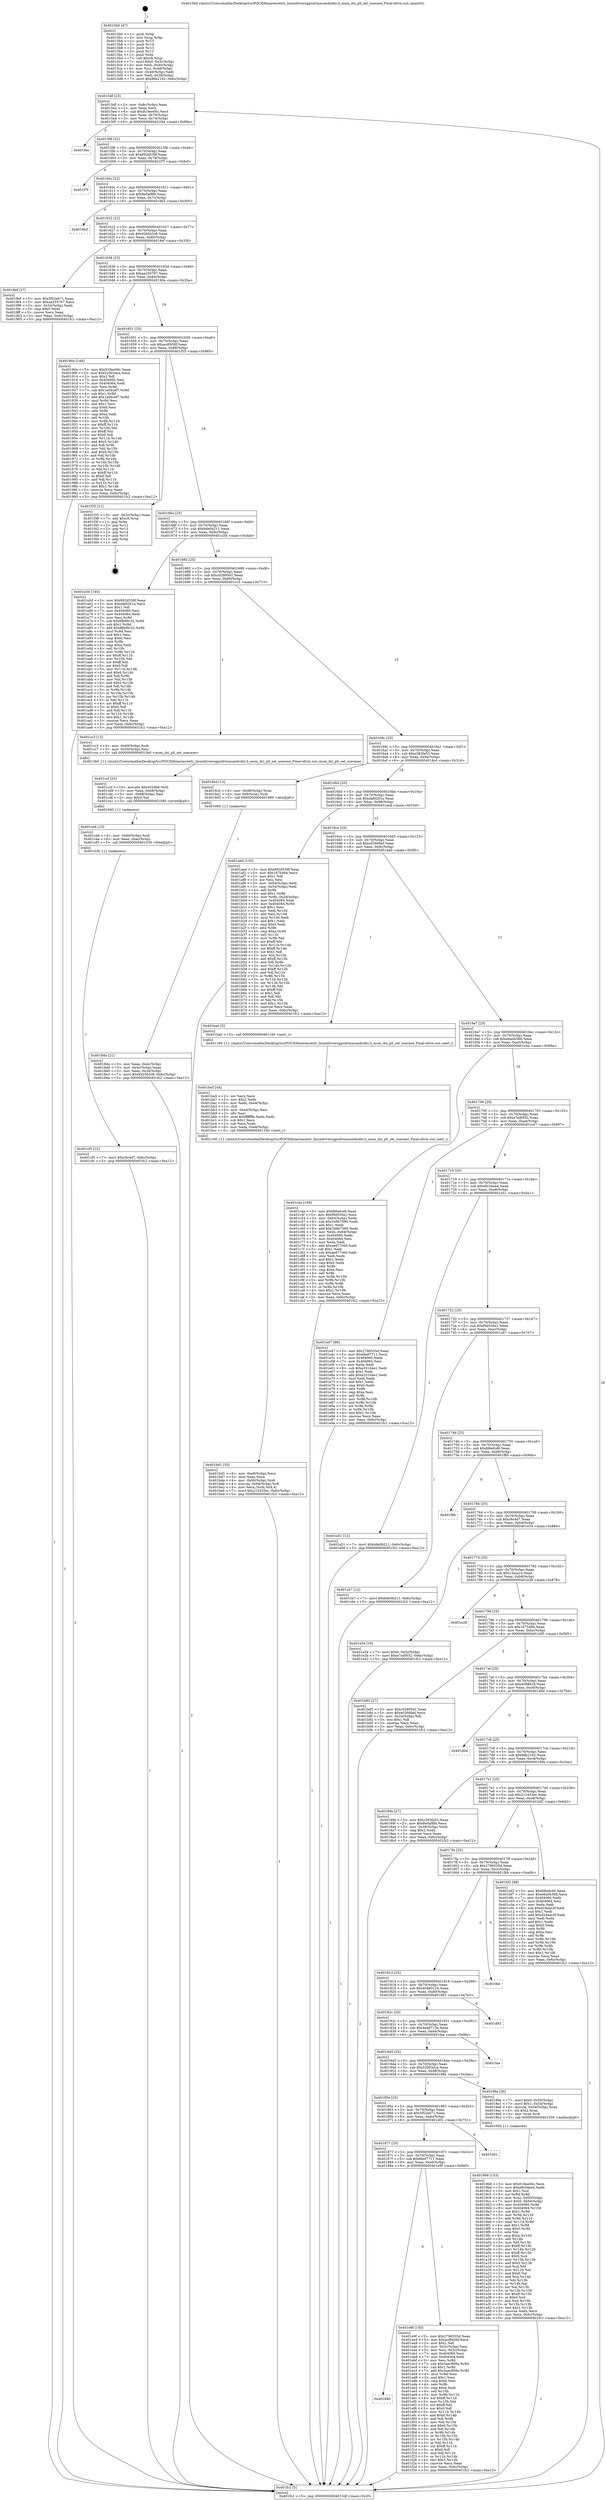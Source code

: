 digraph "0x4015b0" {
  label = "0x4015b0 (/mnt/c/Users/mathe/Desktop/tcc/POCII/binaries/extr_linuxdriversgpudrmmsmdsidsi.h_msm_dsi_pll_set_usecase_Final-ollvm.out::main(0))"
  labelloc = "t"
  node[shape=record]

  Entry [label="",width=0.3,height=0.3,shape=circle,fillcolor=black,style=filled]
  "0x4015df" [label="{
     0x4015df [23]\l
     | [instrs]\l
     &nbsp;&nbsp;0x4015df \<+3\>: mov -0x6c(%rbp),%eax\l
     &nbsp;&nbsp;0x4015e2 \<+2\>: mov %eax,%ecx\l
     &nbsp;&nbsp;0x4015e4 \<+6\>: sub $0x819ee06c,%ecx\l
     &nbsp;&nbsp;0x4015ea \<+3\>: mov %eax,-0x70(%rbp)\l
     &nbsp;&nbsp;0x4015ed \<+3\>: mov %ecx,-0x74(%rbp)\l
     &nbsp;&nbsp;0x4015f0 \<+6\>: je 0000000000401f4a \<main+0x99a\>\l
  }"]
  "0x401f4a" [label="{
     0x401f4a\l
  }", style=dashed]
  "0x4015f6" [label="{
     0x4015f6 [22]\l
     | [instrs]\l
     &nbsp;&nbsp;0x4015f6 \<+5\>: jmp 00000000004015fb \<main+0x4b\>\l
     &nbsp;&nbsp;0x4015fb \<+3\>: mov -0x70(%rbp),%eax\l
     &nbsp;&nbsp;0x4015fe \<+5\>: sub $0x892d539f,%eax\l
     &nbsp;&nbsp;0x401603 \<+3\>: mov %eax,-0x78(%rbp)\l
     &nbsp;&nbsp;0x401606 \<+6\>: je 0000000000401f7f \<main+0x9cf\>\l
  }"]
  Exit [label="",width=0.3,height=0.3,shape=circle,fillcolor=black,style=filled,peripheries=2]
  "0x401f7f" [label="{
     0x401f7f\l
  }", style=dashed]
  "0x40160c" [label="{
     0x40160c [22]\l
     | [instrs]\l
     &nbsp;&nbsp;0x40160c \<+5\>: jmp 0000000000401611 \<main+0x61\>\l
     &nbsp;&nbsp;0x401611 \<+3\>: mov -0x70(%rbp),%eax\l
     &nbsp;&nbsp;0x401614 \<+5\>: sub $0x8e0af8fe,%eax\l
     &nbsp;&nbsp;0x401619 \<+3\>: mov %eax,-0x7c(%rbp)\l
     &nbsp;&nbsp;0x40161c \<+6\>: je 00000000004018b5 \<main+0x305\>\l
  }"]
  "0x401890" [label="{
     0x401890\l
  }", style=dashed]
  "0x4018b5" [label="{
     0x4018b5\l
  }", style=dashed]
  "0x401622" [label="{
     0x401622 [22]\l
     | [instrs]\l
     &nbsp;&nbsp;0x401622 \<+5\>: jmp 0000000000401627 \<main+0x77\>\l
     &nbsp;&nbsp;0x401627 \<+3\>: mov -0x70(%rbp),%eax\l
     &nbsp;&nbsp;0x40162a \<+5\>: sub $0x92b5b3c8,%eax\l
     &nbsp;&nbsp;0x40162f \<+3\>: mov %eax,-0x80(%rbp)\l
     &nbsp;&nbsp;0x401632 \<+6\>: je 00000000004018ef \<main+0x33f\>\l
  }"]
  "0x401e9f" [label="{
     0x401e9f [150]\l
     | [instrs]\l
     &nbsp;&nbsp;0x401e9f \<+5\>: mov $0x2796535d,%eax\l
     &nbsp;&nbsp;0x401ea4 \<+5\>: mov $0xacdf456f,%ecx\l
     &nbsp;&nbsp;0x401ea9 \<+2\>: mov $0x1,%dl\l
     &nbsp;&nbsp;0x401eab \<+3\>: mov -0x3c(%rbp),%esi\l
     &nbsp;&nbsp;0x401eae \<+3\>: mov %esi,-0x2c(%rbp)\l
     &nbsp;&nbsp;0x401eb1 \<+7\>: mov 0x404060,%esi\l
     &nbsp;&nbsp;0x401eb8 \<+7\>: mov 0x404064,%edi\l
     &nbsp;&nbsp;0x401ebf \<+3\>: mov %esi,%r8d\l
     &nbsp;&nbsp;0x401ec2 \<+7\>: sub $0x5aac806e,%r8d\l
     &nbsp;&nbsp;0x401ec9 \<+4\>: sub $0x1,%r8d\l
     &nbsp;&nbsp;0x401ecd \<+7\>: add $0x5aac806e,%r8d\l
     &nbsp;&nbsp;0x401ed4 \<+4\>: imul %r8d,%esi\l
     &nbsp;&nbsp;0x401ed8 \<+3\>: and $0x1,%esi\l
     &nbsp;&nbsp;0x401edb \<+3\>: cmp $0x0,%esi\l
     &nbsp;&nbsp;0x401ede \<+4\>: sete %r9b\l
     &nbsp;&nbsp;0x401ee2 \<+3\>: cmp $0xa,%edi\l
     &nbsp;&nbsp;0x401ee5 \<+4\>: setl %r10b\l
     &nbsp;&nbsp;0x401ee9 \<+3\>: mov %r9b,%r11b\l
     &nbsp;&nbsp;0x401eec \<+4\>: xor $0xff,%r11b\l
     &nbsp;&nbsp;0x401ef0 \<+3\>: mov %r10b,%bl\l
     &nbsp;&nbsp;0x401ef3 \<+3\>: xor $0xff,%bl\l
     &nbsp;&nbsp;0x401ef6 \<+3\>: xor $0x0,%dl\l
     &nbsp;&nbsp;0x401ef9 \<+3\>: mov %r11b,%r14b\l
     &nbsp;&nbsp;0x401efc \<+4\>: and $0x0,%r14b\l
     &nbsp;&nbsp;0x401f00 \<+3\>: and %dl,%r9b\l
     &nbsp;&nbsp;0x401f03 \<+3\>: mov %bl,%r15b\l
     &nbsp;&nbsp;0x401f06 \<+4\>: and $0x0,%r15b\l
     &nbsp;&nbsp;0x401f0a \<+3\>: and %dl,%r10b\l
     &nbsp;&nbsp;0x401f0d \<+3\>: or %r9b,%r14b\l
     &nbsp;&nbsp;0x401f10 \<+3\>: or %r10b,%r15b\l
     &nbsp;&nbsp;0x401f13 \<+3\>: xor %r15b,%r14b\l
     &nbsp;&nbsp;0x401f16 \<+3\>: or %bl,%r11b\l
     &nbsp;&nbsp;0x401f19 \<+4\>: xor $0xff,%r11b\l
     &nbsp;&nbsp;0x401f1d \<+3\>: or $0x0,%dl\l
     &nbsp;&nbsp;0x401f20 \<+3\>: and %dl,%r11b\l
     &nbsp;&nbsp;0x401f23 \<+3\>: or %r11b,%r14b\l
     &nbsp;&nbsp;0x401f26 \<+4\>: test $0x1,%r14b\l
     &nbsp;&nbsp;0x401f2a \<+3\>: cmovne %ecx,%eax\l
     &nbsp;&nbsp;0x401f2d \<+3\>: mov %eax,-0x6c(%rbp)\l
     &nbsp;&nbsp;0x401f30 \<+5\>: jmp 0000000000401fc2 \<main+0xa12\>\l
  }"]
  "0x4018ef" [label="{
     0x4018ef [27]\l
     | [instrs]\l
     &nbsp;&nbsp;0x4018ef \<+5\>: mov $0x5f52eb71,%eax\l
     &nbsp;&nbsp;0x4018f4 \<+5\>: mov $0xaa255767,%ecx\l
     &nbsp;&nbsp;0x4018f9 \<+3\>: mov -0x34(%rbp),%edx\l
     &nbsp;&nbsp;0x4018fc \<+3\>: cmp $0x0,%edx\l
     &nbsp;&nbsp;0x4018ff \<+3\>: cmove %ecx,%eax\l
     &nbsp;&nbsp;0x401902 \<+3\>: mov %eax,-0x6c(%rbp)\l
     &nbsp;&nbsp;0x401905 \<+5\>: jmp 0000000000401fc2 \<main+0xa12\>\l
  }"]
  "0x401638" [label="{
     0x401638 [25]\l
     | [instrs]\l
     &nbsp;&nbsp;0x401638 \<+5\>: jmp 000000000040163d \<main+0x8d\>\l
     &nbsp;&nbsp;0x40163d \<+3\>: mov -0x70(%rbp),%eax\l
     &nbsp;&nbsp;0x401640 \<+5\>: sub $0xaa255767,%eax\l
     &nbsp;&nbsp;0x401645 \<+6\>: mov %eax,-0x84(%rbp)\l
     &nbsp;&nbsp;0x40164b \<+6\>: je 000000000040190a \<main+0x35a\>\l
  }"]
  "0x401877" [label="{
     0x401877 [25]\l
     | [instrs]\l
     &nbsp;&nbsp;0x401877 \<+5\>: jmp 000000000040187c \<main+0x2cc\>\l
     &nbsp;&nbsp;0x40187c \<+3\>: mov -0x70(%rbp),%eax\l
     &nbsp;&nbsp;0x40187f \<+5\>: sub $0x6bef7711,%eax\l
     &nbsp;&nbsp;0x401884 \<+6\>: mov %eax,-0xe0(%rbp)\l
     &nbsp;&nbsp;0x40188a \<+6\>: je 0000000000401e9f \<main+0x8ef\>\l
  }"]
  "0x40190a" [label="{
     0x40190a [144]\l
     | [instrs]\l
     &nbsp;&nbsp;0x40190a \<+5\>: mov $0x819ee06c,%eax\l
     &nbsp;&nbsp;0x40190f \<+5\>: mov $0x52003dca,%ecx\l
     &nbsp;&nbsp;0x401914 \<+2\>: mov $0x1,%dl\l
     &nbsp;&nbsp;0x401916 \<+7\>: mov 0x404060,%esi\l
     &nbsp;&nbsp;0x40191d \<+7\>: mov 0x404064,%edi\l
     &nbsp;&nbsp;0x401924 \<+3\>: mov %esi,%r8d\l
     &nbsp;&nbsp;0x401927 \<+7\>: sub $0x1a04cef7,%r8d\l
     &nbsp;&nbsp;0x40192e \<+4\>: sub $0x1,%r8d\l
     &nbsp;&nbsp;0x401932 \<+7\>: add $0x1a04cef7,%r8d\l
     &nbsp;&nbsp;0x401939 \<+4\>: imul %r8d,%esi\l
     &nbsp;&nbsp;0x40193d \<+3\>: and $0x1,%esi\l
     &nbsp;&nbsp;0x401940 \<+3\>: cmp $0x0,%esi\l
     &nbsp;&nbsp;0x401943 \<+4\>: sete %r9b\l
     &nbsp;&nbsp;0x401947 \<+3\>: cmp $0xa,%edi\l
     &nbsp;&nbsp;0x40194a \<+4\>: setl %r10b\l
     &nbsp;&nbsp;0x40194e \<+3\>: mov %r9b,%r11b\l
     &nbsp;&nbsp;0x401951 \<+4\>: xor $0xff,%r11b\l
     &nbsp;&nbsp;0x401955 \<+3\>: mov %r10b,%bl\l
     &nbsp;&nbsp;0x401958 \<+3\>: xor $0xff,%bl\l
     &nbsp;&nbsp;0x40195b \<+3\>: xor $0x0,%dl\l
     &nbsp;&nbsp;0x40195e \<+3\>: mov %r11b,%r14b\l
     &nbsp;&nbsp;0x401961 \<+4\>: and $0x0,%r14b\l
     &nbsp;&nbsp;0x401965 \<+3\>: and %dl,%r9b\l
     &nbsp;&nbsp;0x401968 \<+3\>: mov %bl,%r15b\l
     &nbsp;&nbsp;0x40196b \<+4\>: and $0x0,%r15b\l
     &nbsp;&nbsp;0x40196f \<+3\>: and %dl,%r10b\l
     &nbsp;&nbsp;0x401972 \<+3\>: or %r9b,%r14b\l
     &nbsp;&nbsp;0x401975 \<+3\>: or %r10b,%r15b\l
     &nbsp;&nbsp;0x401978 \<+3\>: xor %r15b,%r14b\l
     &nbsp;&nbsp;0x40197b \<+3\>: or %bl,%r11b\l
     &nbsp;&nbsp;0x40197e \<+4\>: xor $0xff,%r11b\l
     &nbsp;&nbsp;0x401982 \<+3\>: or $0x0,%dl\l
     &nbsp;&nbsp;0x401985 \<+3\>: and %dl,%r11b\l
     &nbsp;&nbsp;0x401988 \<+3\>: or %r11b,%r14b\l
     &nbsp;&nbsp;0x40198b \<+4\>: test $0x1,%r14b\l
     &nbsp;&nbsp;0x40198f \<+3\>: cmovne %ecx,%eax\l
     &nbsp;&nbsp;0x401992 \<+3\>: mov %eax,-0x6c(%rbp)\l
     &nbsp;&nbsp;0x401995 \<+5\>: jmp 0000000000401fc2 \<main+0xa12\>\l
  }"]
  "0x401651" [label="{
     0x401651 [25]\l
     | [instrs]\l
     &nbsp;&nbsp;0x401651 \<+5\>: jmp 0000000000401656 \<main+0xa6\>\l
     &nbsp;&nbsp;0x401656 \<+3\>: mov -0x70(%rbp),%eax\l
     &nbsp;&nbsp;0x401659 \<+5\>: sub $0xacdf456f,%eax\l
     &nbsp;&nbsp;0x40165e \<+6\>: mov %eax,-0x88(%rbp)\l
     &nbsp;&nbsp;0x401664 \<+6\>: je 0000000000401f35 \<main+0x985\>\l
  }"]
  "0x401d01" [label="{
     0x401d01\l
  }", style=dashed]
  "0x401f35" [label="{
     0x401f35 [21]\l
     | [instrs]\l
     &nbsp;&nbsp;0x401f35 \<+3\>: mov -0x2c(%rbp),%eax\l
     &nbsp;&nbsp;0x401f38 \<+7\>: add $0xc8,%rsp\l
     &nbsp;&nbsp;0x401f3f \<+1\>: pop %rbx\l
     &nbsp;&nbsp;0x401f40 \<+2\>: pop %r12\l
     &nbsp;&nbsp;0x401f42 \<+2\>: pop %r13\l
     &nbsp;&nbsp;0x401f44 \<+2\>: pop %r14\l
     &nbsp;&nbsp;0x401f46 \<+2\>: pop %r15\l
     &nbsp;&nbsp;0x401f48 \<+1\>: pop %rbp\l
     &nbsp;&nbsp;0x401f49 \<+1\>: ret\l
  }"]
  "0x40166a" [label="{
     0x40166a [25]\l
     | [instrs]\l
     &nbsp;&nbsp;0x40166a \<+5\>: jmp 000000000040166f \<main+0xbf\>\l
     &nbsp;&nbsp;0x40166f \<+3\>: mov -0x70(%rbp),%eax\l
     &nbsp;&nbsp;0x401672 \<+5\>: sub $0xbde0b211,%eax\l
     &nbsp;&nbsp;0x401677 \<+6\>: mov %eax,-0x8c(%rbp)\l
     &nbsp;&nbsp;0x40167d \<+6\>: je 0000000000401a5d \<main+0x4ad\>\l
  }"]
  "0x401cf5" [label="{
     0x401cf5 [12]\l
     | [instrs]\l
     &nbsp;&nbsp;0x401cf5 \<+7\>: movl $0xc6c4d7,-0x6c(%rbp)\l
     &nbsp;&nbsp;0x401cfc \<+5\>: jmp 0000000000401fc2 \<main+0xa12\>\l
  }"]
  "0x401a5d" [label="{
     0x401a5d [144]\l
     | [instrs]\l
     &nbsp;&nbsp;0x401a5d \<+5\>: mov $0x892d539f,%eax\l
     &nbsp;&nbsp;0x401a62 \<+5\>: mov $0xdafd261a,%ecx\l
     &nbsp;&nbsp;0x401a67 \<+2\>: mov $0x1,%dl\l
     &nbsp;&nbsp;0x401a69 \<+7\>: mov 0x404060,%esi\l
     &nbsp;&nbsp;0x401a70 \<+7\>: mov 0x404064,%edi\l
     &nbsp;&nbsp;0x401a77 \<+3\>: mov %esi,%r8d\l
     &nbsp;&nbsp;0x401a7a \<+7\>: sub $0x8fbd9c32,%r8d\l
     &nbsp;&nbsp;0x401a81 \<+4\>: sub $0x1,%r8d\l
     &nbsp;&nbsp;0x401a85 \<+7\>: add $0x8fbd9c32,%r8d\l
     &nbsp;&nbsp;0x401a8c \<+4\>: imul %r8d,%esi\l
     &nbsp;&nbsp;0x401a90 \<+3\>: and $0x1,%esi\l
     &nbsp;&nbsp;0x401a93 \<+3\>: cmp $0x0,%esi\l
     &nbsp;&nbsp;0x401a96 \<+4\>: sete %r9b\l
     &nbsp;&nbsp;0x401a9a \<+3\>: cmp $0xa,%edi\l
     &nbsp;&nbsp;0x401a9d \<+4\>: setl %r10b\l
     &nbsp;&nbsp;0x401aa1 \<+3\>: mov %r9b,%r11b\l
     &nbsp;&nbsp;0x401aa4 \<+4\>: xor $0xff,%r11b\l
     &nbsp;&nbsp;0x401aa8 \<+3\>: mov %r10b,%bl\l
     &nbsp;&nbsp;0x401aab \<+3\>: xor $0xff,%bl\l
     &nbsp;&nbsp;0x401aae \<+3\>: xor $0x0,%dl\l
     &nbsp;&nbsp;0x401ab1 \<+3\>: mov %r11b,%r14b\l
     &nbsp;&nbsp;0x401ab4 \<+4\>: and $0x0,%r14b\l
     &nbsp;&nbsp;0x401ab8 \<+3\>: and %dl,%r9b\l
     &nbsp;&nbsp;0x401abb \<+3\>: mov %bl,%r15b\l
     &nbsp;&nbsp;0x401abe \<+4\>: and $0x0,%r15b\l
     &nbsp;&nbsp;0x401ac2 \<+3\>: and %dl,%r10b\l
     &nbsp;&nbsp;0x401ac5 \<+3\>: or %r9b,%r14b\l
     &nbsp;&nbsp;0x401ac8 \<+3\>: or %r10b,%r15b\l
     &nbsp;&nbsp;0x401acb \<+3\>: xor %r15b,%r14b\l
     &nbsp;&nbsp;0x401ace \<+3\>: or %bl,%r11b\l
     &nbsp;&nbsp;0x401ad1 \<+4\>: xor $0xff,%r11b\l
     &nbsp;&nbsp;0x401ad5 \<+3\>: or $0x0,%dl\l
     &nbsp;&nbsp;0x401ad8 \<+3\>: and %dl,%r11b\l
     &nbsp;&nbsp;0x401adb \<+3\>: or %r11b,%r14b\l
     &nbsp;&nbsp;0x401ade \<+4\>: test $0x1,%r14b\l
     &nbsp;&nbsp;0x401ae2 \<+3\>: cmovne %ecx,%eax\l
     &nbsp;&nbsp;0x401ae5 \<+3\>: mov %eax,-0x6c(%rbp)\l
     &nbsp;&nbsp;0x401ae8 \<+5\>: jmp 0000000000401fc2 \<main+0xa12\>\l
  }"]
  "0x401683" [label="{
     0x401683 [25]\l
     | [instrs]\l
     &nbsp;&nbsp;0x401683 \<+5\>: jmp 0000000000401688 \<main+0xd8\>\l
     &nbsp;&nbsp;0x401688 \<+3\>: mov -0x70(%rbp),%eax\l
     &nbsp;&nbsp;0x40168b \<+5\>: sub $0xc02895d1,%eax\l
     &nbsp;&nbsp;0x401690 \<+6\>: mov %eax,-0x90(%rbp)\l
     &nbsp;&nbsp;0x401696 \<+6\>: je 0000000000401cc3 \<main+0x713\>\l
  }"]
  "0x401ce6" [label="{
     0x401ce6 [15]\l
     | [instrs]\l
     &nbsp;&nbsp;0x401ce6 \<+4\>: mov -0x60(%rbp),%rdi\l
     &nbsp;&nbsp;0x401cea \<+6\>: mov %eax,-0xec(%rbp)\l
     &nbsp;&nbsp;0x401cf0 \<+5\>: call 0000000000401030 \<free@plt\>\l
     | [calls]\l
     &nbsp;&nbsp;0x401030 \{1\} (unknown)\l
  }"]
  "0x401cc3" [label="{
     0x401cc3 [12]\l
     | [instrs]\l
     &nbsp;&nbsp;0x401cc3 \<+4\>: mov -0x60(%rbp),%rdi\l
     &nbsp;&nbsp;0x401cc7 \<+3\>: mov -0x50(%rbp),%esi\l
     &nbsp;&nbsp;0x401cca \<+5\>: call 00000000004013b0 \<msm_dsi_pll_set_usecase\>\l
     | [calls]\l
     &nbsp;&nbsp;0x4013b0 \{1\} (/mnt/c/Users/mathe/Desktop/tcc/POCII/binaries/extr_linuxdriversgpudrmmsmdsidsi.h_msm_dsi_pll_set_usecase_Final-ollvm.out::msm_dsi_pll_set_usecase)\l
  }"]
  "0x40169c" [label="{
     0x40169c [25]\l
     | [instrs]\l
     &nbsp;&nbsp;0x40169c \<+5\>: jmp 00000000004016a1 \<main+0xf1\>\l
     &nbsp;&nbsp;0x4016a1 \<+3\>: mov -0x70(%rbp),%eax\l
     &nbsp;&nbsp;0x4016a4 \<+5\>: sub $0xc383fa53,%eax\l
     &nbsp;&nbsp;0x4016a9 \<+6\>: mov %eax,-0x94(%rbp)\l
     &nbsp;&nbsp;0x4016af \<+6\>: je 00000000004018cd \<main+0x31d\>\l
  }"]
  "0x401ccf" [label="{
     0x401ccf [23]\l
     | [instrs]\l
     &nbsp;&nbsp;0x401ccf \<+10\>: movabs $0x4020b6,%rdi\l
     &nbsp;&nbsp;0x401cd9 \<+3\>: mov %eax,-0x68(%rbp)\l
     &nbsp;&nbsp;0x401cdc \<+3\>: mov -0x68(%rbp),%esi\l
     &nbsp;&nbsp;0x401cdf \<+2\>: mov $0x0,%al\l
     &nbsp;&nbsp;0x401ce1 \<+5\>: call 0000000000401040 \<printf@plt\>\l
     | [calls]\l
     &nbsp;&nbsp;0x401040 \{1\} (unknown)\l
  }"]
  "0x4018cd" [label="{
     0x4018cd [13]\l
     | [instrs]\l
     &nbsp;&nbsp;0x4018cd \<+4\>: mov -0x48(%rbp),%rax\l
     &nbsp;&nbsp;0x4018d1 \<+4\>: mov 0x8(%rax),%rdi\l
     &nbsp;&nbsp;0x4018d5 \<+5\>: call 0000000000401060 \<atoi@plt\>\l
     | [calls]\l
     &nbsp;&nbsp;0x401060 \{1\} (unknown)\l
  }"]
  "0x4016b5" [label="{
     0x4016b5 [25]\l
     | [instrs]\l
     &nbsp;&nbsp;0x4016b5 \<+5\>: jmp 00000000004016ba \<main+0x10a\>\l
     &nbsp;&nbsp;0x4016ba \<+3\>: mov -0x70(%rbp),%eax\l
     &nbsp;&nbsp;0x4016bd \<+5\>: sub $0xdafd261a,%eax\l
     &nbsp;&nbsp;0x4016c2 \<+6\>: mov %eax,-0x98(%rbp)\l
     &nbsp;&nbsp;0x4016c8 \<+6\>: je 0000000000401aed \<main+0x53d\>\l
  }"]
  "0x401bd1" [label="{
     0x401bd1 [33]\l
     | [instrs]\l
     &nbsp;&nbsp;0x401bd1 \<+6\>: mov -0xe8(%rbp),%ecx\l
     &nbsp;&nbsp;0x401bd7 \<+3\>: imul %eax,%ecx\l
     &nbsp;&nbsp;0x401bda \<+4\>: mov -0x60(%rbp),%rdi\l
     &nbsp;&nbsp;0x401bde \<+4\>: movslq -0x64(%rbp),%r8\l
     &nbsp;&nbsp;0x401be2 \<+4\>: mov %ecx,(%rdi,%r8,4)\l
     &nbsp;&nbsp;0x401be6 \<+7\>: movl $0x212433ec,-0x6c(%rbp)\l
     &nbsp;&nbsp;0x401bed \<+5\>: jmp 0000000000401fc2 \<main+0xa12\>\l
  }"]
  "0x401aed" [label="{
     0x401aed [152]\l
     | [instrs]\l
     &nbsp;&nbsp;0x401aed \<+5\>: mov $0x892d539f,%eax\l
     &nbsp;&nbsp;0x401af2 \<+5\>: mov $0x1675494,%ecx\l
     &nbsp;&nbsp;0x401af7 \<+2\>: mov $0x1,%dl\l
     &nbsp;&nbsp;0x401af9 \<+2\>: xor %esi,%esi\l
     &nbsp;&nbsp;0x401afb \<+3\>: mov -0x64(%rbp),%edi\l
     &nbsp;&nbsp;0x401afe \<+3\>: cmp -0x54(%rbp),%edi\l
     &nbsp;&nbsp;0x401b01 \<+4\>: setl %r8b\l
     &nbsp;&nbsp;0x401b05 \<+4\>: and $0x1,%r8b\l
     &nbsp;&nbsp;0x401b09 \<+4\>: mov %r8b,-0x2d(%rbp)\l
     &nbsp;&nbsp;0x401b0d \<+7\>: mov 0x404060,%edi\l
     &nbsp;&nbsp;0x401b14 \<+8\>: mov 0x404064,%r9d\l
     &nbsp;&nbsp;0x401b1c \<+3\>: sub $0x1,%esi\l
     &nbsp;&nbsp;0x401b1f \<+3\>: mov %edi,%r10d\l
     &nbsp;&nbsp;0x401b22 \<+3\>: add %esi,%r10d\l
     &nbsp;&nbsp;0x401b25 \<+4\>: imul %r10d,%edi\l
     &nbsp;&nbsp;0x401b29 \<+3\>: and $0x1,%edi\l
     &nbsp;&nbsp;0x401b2c \<+3\>: cmp $0x0,%edi\l
     &nbsp;&nbsp;0x401b2f \<+4\>: sete %r8b\l
     &nbsp;&nbsp;0x401b33 \<+4\>: cmp $0xa,%r9d\l
     &nbsp;&nbsp;0x401b37 \<+4\>: setl %r11b\l
     &nbsp;&nbsp;0x401b3b \<+3\>: mov %r8b,%bl\l
     &nbsp;&nbsp;0x401b3e \<+3\>: xor $0xff,%bl\l
     &nbsp;&nbsp;0x401b41 \<+3\>: mov %r11b,%r14b\l
     &nbsp;&nbsp;0x401b44 \<+4\>: xor $0xff,%r14b\l
     &nbsp;&nbsp;0x401b48 \<+3\>: xor $0x1,%dl\l
     &nbsp;&nbsp;0x401b4b \<+3\>: mov %bl,%r15b\l
     &nbsp;&nbsp;0x401b4e \<+4\>: and $0xff,%r15b\l
     &nbsp;&nbsp;0x401b52 \<+3\>: and %dl,%r8b\l
     &nbsp;&nbsp;0x401b55 \<+3\>: mov %r14b,%r12b\l
     &nbsp;&nbsp;0x401b58 \<+4\>: and $0xff,%r12b\l
     &nbsp;&nbsp;0x401b5c \<+3\>: and %dl,%r11b\l
     &nbsp;&nbsp;0x401b5f \<+3\>: or %r8b,%r15b\l
     &nbsp;&nbsp;0x401b62 \<+3\>: or %r11b,%r12b\l
     &nbsp;&nbsp;0x401b65 \<+3\>: xor %r12b,%r15b\l
     &nbsp;&nbsp;0x401b68 \<+3\>: or %r14b,%bl\l
     &nbsp;&nbsp;0x401b6b \<+3\>: xor $0xff,%bl\l
     &nbsp;&nbsp;0x401b6e \<+3\>: or $0x1,%dl\l
     &nbsp;&nbsp;0x401b71 \<+2\>: and %dl,%bl\l
     &nbsp;&nbsp;0x401b73 \<+3\>: or %bl,%r15b\l
     &nbsp;&nbsp;0x401b76 \<+4\>: test $0x1,%r15b\l
     &nbsp;&nbsp;0x401b7a \<+3\>: cmovne %ecx,%eax\l
     &nbsp;&nbsp;0x401b7d \<+3\>: mov %eax,-0x6c(%rbp)\l
     &nbsp;&nbsp;0x401b80 \<+5\>: jmp 0000000000401fc2 \<main+0xa12\>\l
  }"]
  "0x4016ce" [label="{
     0x4016ce [25]\l
     | [instrs]\l
     &nbsp;&nbsp;0x4016ce \<+5\>: jmp 00000000004016d3 \<main+0x123\>\l
     &nbsp;&nbsp;0x4016d3 \<+3\>: mov -0x70(%rbp),%eax\l
     &nbsp;&nbsp;0x4016d6 \<+5\>: sub $0xe0266fad,%eax\l
     &nbsp;&nbsp;0x4016db \<+6\>: mov %eax,-0x9c(%rbp)\l
     &nbsp;&nbsp;0x4016e1 \<+6\>: je 0000000000401ba0 \<main+0x5f0\>\l
  }"]
  "0x401ba5" [label="{
     0x401ba5 [44]\l
     | [instrs]\l
     &nbsp;&nbsp;0x401ba5 \<+2\>: xor %ecx,%ecx\l
     &nbsp;&nbsp;0x401ba7 \<+5\>: mov $0x2,%edx\l
     &nbsp;&nbsp;0x401bac \<+6\>: mov %edx,-0xe4(%rbp)\l
     &nbsp;&nbsp;0x401bb2 \<+1\>: cltd\l
     &nbsp;&nbsp;0x401bb3 \<+6\>: mov -0xe4(%rbp),%esi\l
     &nbsp;&nbsp;0x401bb9 \<+2\>: idiv %esi\l
     &nbsp;&nbsp;0x401bbb \<+6\>: imul $0xfffffffe,%edx,%edx\l
     &nbsp;&nbsp;0x401bc1 \<+3\>: sub $0x1,%ecx\l
     &nbsp;&nbsp;0x401bc4 \<+2\>: sub %ecx,%edx\l
     &nbsp;&nbsp;0x401bc6 \<+6\>: mov %edx,-0xe8(%rbp)\l
     &nbsp;&nbsp;0x401bcc \<+5\>: call 0000000000401160 \<next_i\>\l
     | [calls]\l
     &nbsp;&nbsp;0x401160 \{1\} (/mnt/c/Users/mathe/Desktop/tcc/POCII/binaries/extr_linuxdriversgpudrmmsmdsidsi.h_msm_dsi_pll_set_usecase_Final-ollvm.out::next_i)\l
  }"]
  "0x401ba0" [label="{
     0x401ba0 [5]\l
     | [instrs]\l
     &nbsp;&nbsp;0x401ba0 \<+5\>: call 0000000000401160 \<next_i\>\l
     | [calls]\l
     &nbsp;&nbsp;0x401160 \{1\} (/mnt/c/Users/mathe/Desktop/tcc/POCII/binaries/extr_linuxdriversgpudrmmsmdsidsi.h_msm_dsi_pll_set_usecase_Final-ollvm.out::next_i)\l
  }"]
  "0x4016e7" [label="{
     0x4016e7 [25]\l
     | [instrs]\l
     &nbsp;&nbsp;0x4016e7 \<+5\>: jmp 00000000004016ec \<main+0x13c\>\l
     &nbsp;&nbsp;0x4016ec \<+3\>: mov -0x70(%rbp),%eax\l
     &nbsp;&nbsp;0x4016ef \<+5\>: sub $0xe6a0b368,%eax\l
     &nbsp;&nbsp;0x4016f4 \<+6\>: mov %eax,-0xa0(%rbp)\l
     &nbsp;&nbsp;0x4016fa \<+6\>: je 0000000000401c4a \<main+0x69a\>\l
  }"]
  "0x4019b8" [label="{
     0x4019b8 [153]\l
     | [instrs]\l
     &nbsp;&nbsp;0x4019b8 \<+5\>: mov $0x819ee06c,%ecx\l
     &nbsp;&nbsp;0x4019bd \<+5\>: mov $0xe9c54ee4,%edx\l
     &nbsp;&nbsp;0x4019c2 \<+3\>: mov $0x1,%sil\l
     &nbsp;&nbsp;0x4019c5 \<+3\>: xor %r8d,%r8d\l
     &nbsp;&nbsp;0x4019c8 \<+4\>: mov %rax,-0x60(%rbp)\l
     &nbsp;&nbsp;0x4019cc \<+7\>: movl $0x0,-0x64(%rbp)\l
     &nbsp;&nbsp;0x4019d3 \<+8\>: mov 0x404060,%r9d\l
     &nbsp;&nbsp;0x4019db \<+8\>: mov 0x404064,%r10d\l
     &nbsp;&nbsp;0x4019e3 \<+4\>: sub $0x1,%r8d\l
     &nbsp;&nbsp;0x4019e7 \<+3\>: mov %r9d,%r11d\l
     &nbsp;&nbsp;0x4019ea \<+3\>: add %r8d,%r11d\l
     &nbsp;&nbsp;0x4019ed \<+4\>: imul %r11d,%r9d\l
     &nbsp;&nbsp;0x4019f1 \<+4\>: and $0x1,%r9d\l
     &nbsp;&nbsp;0x4019f5 \<+4\>: cmp $0x0,%r9d\l
     &nbsp;&nbsp;0x4019f9 \<+3\>: sete %bl\l
     &nbsp;&nbsp;0x4019fc \<+4\>: cmp $0xa,%r10d\l
     &nbsp;&nbsp;0x401a00 \<+4\>: setl %r14b\l
     &nbsp;&nbsp;0x401a04 \<+3\>: mov %bl,%r15b\l
     &nbsp;&nbsp;0x401a07 \<+4\>: xor $0xff,%r15b\l
     &nbsp;&nbsp;0x401a0b \<+3\>: mov %r14b,%r12b\l
     &nbsp;&nbsp;0x401a0e \<+4\>: xor $0xff,%r12b\l
     &nbsp;&nbsp;0x401a12 \<+4\>: xor $0x0,%sil\l
     &nbsp;&nbsp;0x401a16 \<+3\>: mov %r15b,%r13b\l
     &nbsp;&nbsp;0x401a19 \<+4\>: and $0x0,%r13b\l
     &nbsp;&nbsp;0x401a1d \<+3\>: and %sil,%bl\l
     &nbsp;&nbsp;0x401a20 \<+3\>: mov %r12b,%al\l
     &nbsp;&nbsp;0x401a23 \<+2\>: and $0x0,%al\l
     &nbsp;&nbsp;0x401a25 \<+3\>: and %sil,%r14b\l
     &nbsp;&nbsp;0x401a28 \<+3\>: or %bl,%r13b\l
     &nbsp;&nbsp;0x401a2b \<+3\>: or %r14b,%al\l
     &nbsp;&nbsp;0x401a2e \<+3\>: xor %al,%r13b\l
     &nbsp;&nbsp;0x401a31 \<+3\>: or %r12b,%r15b\l
     &nbsp;&nbsp;0x401a34 \<+4\>: xor $0xff,%r15b\l
     &nbsp;&nbsp;0x401a38 \<+4\>: or $0x0,%sil\l
     &nbsp;&nbsp;0x401a3c \<+3\>: and %sil,%r15b\l
     &nbsp;&nbsp;0x401a3f \<+3\>: or %r15b,%r13b\l
     &nbsp;&nbsp;0x401a42 \<+4\>: test $0x1,%r13b\l
     &nbsp;&nbsp;0x401a46 \<+3\>: cmovne %edx,%ecx\l
     &nbsp;&nbsp;0x401a49 \<+3\>: mov %ecx,-0x6c(%rbp)\l
     &nbsp;&nbsp;0x401a4c \<+5\>: jmp 0000000000401fc2 \<main+0xa12\>\l
  }"]
  "0x401c4a" [label="{
     0x401c4a [109]\l
     | [instrs]\l
     &nbsp;&nbsp;0x401c4a \<+5\>: mov $0xfd6efcd6,%eax\l
     &nbsp;&nbsp;0x401c4f \<+5\>: mov $0xf9d550a1,%ecx\l
     &nbsp;&nbsp;0x401c54 \<+3\>: mov -0x64(%rbp),%edx\l
     &nbsp;&nbsp;0x401c57 \<+6\>: sub $0x346b7090,%edx\l
     &nbsp;&nbsp;0x401c5d \<+3\>: add $0x1,%edx\l
     &nbsp;&nbsp;0x401c60 \<+6\>: add $0x346b7090,%edx\l
     &nbsp;&nbsp;0x401c66 \<+3\>: mov %edx,-0x64(%rbp)\l
     &nbsp;&nbsp;0x401c69 \<+7\>: mov 0x404060,%edx\l
     &nbsp;&nbsp;0x401c70 \<+7\>: mov 0x404064,%esi\l
     &nbsp;&nbsp;0x401c77 \<+2\>: mov %edx,%edi\l
     &nbsp;&nbsp;0x401c79 \<+6\>: add $0xae977c60,%edi\l
     &nbsp;&nbsp;0x401c7f \<+3\>: sub $0x1,%edi\l
     &nbsp;&nbsp;0x401c82 \<+6\>: sub $0xae977c60,%edi\l
     &nbsp;&nbsp;0x401c88 \<+3\>: imul %edi,%edx\l
     &nbsp;&nbsp;0x401c8b \<+3\>: and $0x1,%edx\l
     &nbsp;&nbsp;0x401c8e \<+3\>: cmp $0x0,%edx\l
     &nbsp;&nbsp;0x401c91 \<+4\>: sete %r8b\l
     &nbsp;&nbsp;0x401c95 \<+3\>: cmp $0xa,%esi\l
     &nbsp;&nbsp;0x401c98 \<+4\>: setl %r9b\l
     &nbsp;&nbsp;0x401c9c \<+3\>: mov %r8b,%r10b\l
     &nbsp;&nbsp;0x401c9f \<+3\>: and %r9b,%r10b\l
     &nbsp;&nbsp;0x401ca2 \<+3\>: xor %r9b,%r8b\l
     &nbsp;&nbsp;0x401ca5 \<+3\>: or %r8b,%r10b\l
     &nbsp;&nbsp;0x401ca8 \<+4\>: test $0x1,%r10b\l
     &nbsp;&nbsp;0x401cac \<+3\>: cmovne %ecx,%eax\l
     &nbsp;&nbsp;0x401caf \<+3\>: mov %eax,-0x6c(%rbp)\l
     &nbsp;&nbsp;0x401cb2 \<+5\>: jmp 0000000000401fc2 \<main+0xa12\>\l
  }"]
  "0x401700" [label="{
     0x401700 [25]\l
     | [instrs]\l
     &nbsp;&nbsp;0x401700 \<+5\>: jmp 0000000000401705 \<main+0x155\>\l
     &nbsp;&nbsp;0x401705 \<+3\>: mov -0x70(%rbp),%eax\l
     &nbsp;&nbsp;0x401708 \<+5\>: sub $0xe7ad0f32,%eax\l
     &nbsp;&nbsp;0x40170d \<+6\>: mov %eax,-0xa4(%rbp)\l
     &nbsp;&nbsp;0x401713 \<+6\>: je 0000000000401e47 \<main+0x897\>\l
  }"]
  "0x40185e" [label="{
     0x40185e [25]\l
     | [instrs]\l
     &nbsp;&nbsp;0x40185e \<+5\>: jmp 0000000000401863 \<main+0x2b3\>\l
     &nbsp;&nbsp;0x401863 \<+3\>: mov -0x70(%rbp),%eax\l
     &nbsp;&nbsp;0x401866 \<+5\>: sub $0x5f52eb71,%eax\l
     &nbsp;&nbsp;0x40186b \<+6\>: mov %eax,-0xdc(%rbp)\l
     &nbsp;&nbsp;0x401871 \<+6\>: je 0000000000401d01 \<main+0x751\>\l
  }"]
  "0x401e47" [label="{
     0x401e47 [88]\l
     | [instrs]\l
     &nbsp;&nbsp;0x401e47 \<+5\>: mov $0x2796535d,%eax\l
     &nbsp;&nbsp;0x401e4c \<+5\>: mov $0x6bef7711,%ecx\l
     &nbsp;&nbsp;0x401e51 \<+7\>: mov 0x404060,%edx\l
     &nbsp;&nbsp;0x401e58 \<+7\>: mov 0x404064,%esi\l
     &nbsp;&nbsp;0x401e5f \<+2\>: mov %edx,%edi\l
     &nbsp;&nbsp;0x401e61 \<+6\>: sub $0xe331b4e1,%edi\l
     &nbsp;&nbsp;0x401e67 \<+3\>: sub $0x1,%edi\l
     &nbsp;&nbsp;0x401e6a \<+6\>: add $0xe331b4e1,%edi\l
     &nbsp;&nbsp;0x401e70 \<+3\>: imul %edi,%edx\l
     &nbsp;&nbsp;0x401e73 \<+3\>: and $0x1,%edx\l
     &nbsp;&nbsp;0x401e76 \<+3\>: cmp $0x0,%edx\l
     &nbsp;&nbsp;0x401e79 \<+4\>: sete %r8b\l
     &nbsp;&nbsp;0x401e7d \<+3\>: cmp $0xa,%esi\l
     &nbsp;&nbsp;0x401e80 \<+4\>: setl %r9b\l
     &nbsp;&nbsp;0x401e84 \<+3\>: mov %r8b,%r10b\l
     &nbsp;&nbsp;0x401e87 \<+3\>: and %r9b,%r10b\l
     &nbsp;&nbsp;0x401e8a \<+3\>: xor %r9b,%r8b\l
     &nbsp;&nbsp;0x401e8d \<+3\>: or %r8b,%r10b\l
     &nbsp;&nbsp;0x401e90 \<+4\>: test $0x1,%r10b\l
     &nbsp;&nbsp;0x401e94 \<+3\>: cmovne %ecx,%eax\l
     &nbsp;&nbsp;0x401e97 \<+3\>: mov %eax,-0x6c(%rbp)\l
     &nbsp;&nbsp;0x401e9a \<+5\>: jmp 0000000000401fc2 \<main+0xa12\>\l
  }"]
  "0x401719" [label="{
     0x401719 [25]\l
     | [instrs]\l
     &nbsp;&nbsp;0x401719 \<+5\>: jmp 000000000040171e \<main+0x16e\>\l
     &nbsp;&nbsp;0x40171e \<+3\>: mov -0x70(%rbp),%eax\l
     &nbsp;&nbsp;0x401721 \<+5\>: sub $0xe9c54ee4,%eax\l
     &nbsp;&nbsp;0x401726 \<+6\>: mov %eax,-0xa8(%rbp)\l
     &nbsp;&nbsp;0x40172c \<+6\>: je 0000000000401a51 \<main+0x4a1\>\l
  }"]
  "0x40199a" [label="{
     0x40199a [30]\l
     | [instrs]\l
     &nbsp;&nbsp;0x40199a \<+7\>: movl $0x0,-0x50(%rbp)\l
     &nbsp;&nbsp;0x4019a1 \<+7\>: movl $0x1,-0x54(%rbp)\l
     &nbsp;&nbsp;0x4019a8 \<+4\>: movslq -0x54(%rbp),%rax\l
     &nbsp;&nbsp;0x4019ac \<+4\>: shl $0x2,%rax\l
     &nbsp;&nbsp;0x4019b0 \<+3\>: mov %rax,%rdi\l
     &nbsp;&nbsp;0x4019b3 \<+5\>: call 0000000000401050 \<malloc@plt\>\l
     | [calls]\l
     &nbsp;&nbsp;0x401050 \{1\} (unknown)\l
  }"]
  "0x401a51" [label="{
     0x401a51 [12]\l
     | [instrs]\l
     &nbsp;&nbsp;0x401a51 \<+7\>: movl $0xbde0b211,-0x6c(%rbp)\l
     &nbsp;&nbsp;0x401a58 \<+5\>: jmp 0000000000401fc2 \<main+0xa12\>\l
  }"]
  "0x401732" [label="{
     0x401732 [25]\l
     | [instrs]\l
     &nbsp;&nbsp;0x401732 \<+5\>: jmp 0000000000401737 \<main+0x187\>\l
     &nbsp;&nbsp;0x401737 \<+3\>: mov -0x70(%rbp),%eax\l
     &nbsp;&nbsp;0x40173a \<+5\>: sub $0xf9d550a1,%eax\l
     &nbsp;&nbsp;0x40173f \<+6\>: mov %eax,-0xac(%rbp)\l
     &nbsp;&nbsp;0x401745 \<+6\>: je 0000000000401cb7 \<main+0x707\>\l
  }"]
  "0x401845" [label="{
     0x401845 [25]\l
     | [instrs]\l
     &nbsp;&nbsp;0x401845 \<+5\>: jmp 000000000040184a \<main+0x29a\>\l
     &nbsp;&nbsp;0x40184a \<+3\>: mov -0x70(%rbp),%eax\l
     &nbsp;&nbsp;0x40184d \<+5\>: sub $0x52003dca,%eax\l
     &nbsp;&nbsp;0x401852 \<+6\>: mov %eax,-0xd8(%rbp)\l
     &nbsp;&nbsp;0x401858 \<+6\>: je 000000000040199a \<main+0x3ea\>\l
  }"]
  "0x401cb7" [label="{
     0x401cb7 [12]\l
     | [instrs]\l
     &nbsp;&nbsp;0x401cb7 \<+7\>: movl $0xbde0b211,-0x6c(%rbp)\l
     &nbsp;&nbsp;0x401cbe \<+5\>: jmp 0000000000401fc2 \<main+0xa12\>\l
  }"]
  "0x40174b" [label="{
     0x40174b [25]\l
     | [instrs]\l
     &nbsp;&nbsp;0x40174b \<+5\>: jmp 0000000000401750 \<main+0x1a0\>\l
     &nbsp;&nbsp;0x401750 \<+3\>: mov -0x70(%rbp),%eax\l
     &nbsp;&nbsp;0x401753 \<+5\>: sub $0xfd6efcd6,%eax\l
     &nbsp;&nbsp;0x401758 \<+6\>: mov %eax,-0xb0(%rbp)\l
     &nbsp;&nbsp;0x40175e \<+6\>: je 0000000000401f8b \<main+0x9db\>\l
  }"]
  "0x401faa" [label="{
     0x401faa\l
  }", style=dashed]
  "0x401f8b" [label="{
     0x401f8b\l
  }", style=dashed]
  "0x401764" [label="{
     0x401764 [25]\l
     | [instrs]\l
     &nbsp;&nbsp;0x401764 \<+5\>: jmp 0000000000401769 \<main+0x1b9\>\l
     &nbsp;&nbsp;0x401769 \<+3\>: mov -0x70(%rbp),%eax\l
     &nbsp;&nbsp;0x40176c \<+5\>: sub $0xc6c4d7,%eax\l
     &nbsp;&nbsp;0x401771 \<+6\>: mov %eax,-0xb4(%rbp)\l
     &nbsp;&nbsp;0x401777 \<+6\>: je 0000000000401e34 \<main+0x884\>\l
  }"]
  "0x40182c" [label="{
     0x40182c [25]\l
     | [instrs]\l
     &nbsp;&nbsp;0x40182c \<+5\>: jmp 0000000000401831 \<main+0x281\>\l
     &nbsp;&nbsp;0x401831 \<+3\>: mov -0x70(%rbp),%eax\l
     &nbsp;&nbsp;0x401834 \<+5\>: sub $0x4e46713e,%eax\l
     &nbsp;&nbsp;0x401839 \<+6\>: mov %eax,-0xd4(%rbp)\l
     &nbsp;&nbsp;0x40183f \<+6\>: je 0000000000401faa \<main+0x9fa\>\l
  }"]
  "0x401e34" [label="{
     0x401e34 [19]\l
     | [instrs]\l
     &nbsp;&nbsp;0x401e34 \<+7\>: movl $0x0,-0x3c(%rbp)\l
     &nbsp;&nbsp;0x401e3b \<+7\>: movl $0xe7ad0f32,-0x6c(%rbp)\l
     &nbsp;&nbsp;0x401e42 \<+5\>: jmp 0000000000401fc2 \<main+0xa12\>\l
  }"]
  "0x40177d" [label="{
     0x40177d [25]\l
     | [instrs]\l
     &nbsp;&nbsp;0x40177d \<+5\>: jmp 0000000000401782 \<main+0x1d2\>\l
     &nbsp;&nbsp;0x401782 \<+3\>: mov -0x70(%rbp),%eax\l
     &nbsp;&nbsp;0x401785 \<+5\>: sub $0x13aca1e,%eax\l
     &nbsp;&nbsp;0x40178a \<+6\>: mov %eax,-0xb8(%rbp)\l
     &nbsp;&nbsp;0x401790 \<+6\>: je 0000000000401e28 \<main+0x878\>\l
  }"]
  "0x401d93" [label="{
     0x401d93\l
  }", style=dashed]
  "0x401e28" [label="{
     0x401e28\l
  }", style=dashed]
  "0x401796" [label="{
     0x401796 [25]\l
     | [instrs]\l
     &nbsp;&nbsp;0x401796 \<+5\>: jmp 000000000040179b \<main+0x1eb\>\l
     &nbsp;&nbsp;0x40179b \<+3\>: mov -0x70(%rbp),%eax\l
     &nbsp;&nbsp;0x40179e \<+5\>: sub $0x1675494,%eax\l
     &nbsp;&nbsp;0x4017a3 \<+6\>: mov %eax,-0xbc(%rbp)\l
     &nbsp;&nbsp;0x4017a9 \<+6\>: je 0000000000401b85 \<main+0x5d5\>\l
  }"]
  "0x401813" [label="{
     0x401813 [25]\l
     | [instrs]\l
     &nbsp;&nbsp;0x401813 \<+5\>: jmp 0000000000401818 \<main+0x268\>\l
     &nbsp;&nbsp;0x401818 \<+3\>: mov -0x70(%rbp),%eax\l
     &nbsp;&nbsp;0x40181b \<+5\>: sub $0x40483124,%eax\l
     &nbsp;&nbsp;0x401820 \<+6\>: mov %eax,-0xd0(%rbp)\l
     &nbsp;&nbsp;0x401826 \<+6\>: je 0000000000401d93 \<main+0x7e3\>\l
  }"]
  "0x401b85" [label="{
     0x401b85 [27]\l
     | [instrs]\l
     &nbsp;&nbsp;0x401b85 \<+5\>: mov $0xc02895d1,%eax\l
     &nbsp;&nbsp;0x401b8a \<+5\>: mov $0xe0266fad,%ecx\l
     &nbsp;&nbsp;0x401b8f \<+3\>: mov -0x2d(%rbp),%dl\l
     &nbsp;&nbsp;0x401b92 \<+3\>: test $0x1,%dl\l
     &nbsp;&nbsp;0x401b95 \<+3\>: cmovne %ecx,%eax\l
     &nbsp;&nbsp;0x401b98 \<+3\>: mov %eax,-0x6c(%rbp)\l
     &nbsp;&nbsp;0x401b9b \<+5\>: jmp 0000000000401fc2 \<main+0xa12\>\l
  }"]
  "0x4017af" [label="{
     0x4017af [25]\l
     | [instrs]\l
     &nbsp;&nbsp;0x4017af \<+5\>: jmp 00000000004017b4 \<main+0x204\>\l
     &nbsp;&nbsp;0x4017b4 \<+3\>: mov -0x70(%rbp),%eax\l
     &nbsp;&nbsp;0x4017b7 \<+5\>: sub $0x4088818,%eax\l
     &nbsp;&nbsp;0x4017bc \<+6\>: mov %eax,-0xc0(%rbp)\l
     &nbsp;&nbsp;0x4017c2 \<+6\>: je 0000000000401d0d \<main+0x75d\>\l
  }"]
  "0x401fbb" [label="{
     0x401fbb\l
  }", style=dashed]
  "0x401d0d" [label="{
     0x401d0d\l
  }", style=dashed]
  "0x4017c8" [label="{
     0x4017c8 [25]\l
     | [instrs]\l
     &nbsp;&nbsp;0x4017c8 \<+5\>: jmp 00000000004017cd \<main+0x21d\>\l
     &nbsp;&nbsp;0x4017cd \<+3\>: mov -0x70(%rbp),%eax\l
     &nbsp;&nbsp;0x4017d0 \<+5\>: sub $0x96b2162,%eax\l
     &nbsp;&nbsp;0x4017d5 \<+6\>: mov %eax,-0xc4(%rbp)\l
     &nbsp;&nbsp;0x4017db \<+6\>: je 000000000040189a \<main+0x2ea\>\l
  }"]
  "0x4017fa" [label="{
     0x4017fa [25]\l
     | [instrs]\l
     &nbsp;&nbsp;0x4017fa \<+5\>: jmp 00000000004017ff \<main+0x24f\>\l
     &nbsp;&nbsp;0x4017ff \<+3\>: mov -0x70(%rbp),%eax\l
     &nbsp;&nbsp;0x401802 \<+5\>: sub $0x2796535d,%eax\l
     &nbsp;&nbsp;0x401807 \<+6\>: mov %eax,-0xcc(%rbp)\l
     &nbsp;&nbsp;0x40180d \<+6\>: je 0000000000401fbb \<main+0xa0b\>\l
  }"]
  "0x40189a" [label="{
     0x40189a [27]\l
     | [instrs]\l
     &nbsp;&nbsp;0x40189a \<+5\>: mov $0xc383fa53,%eax\l
     &nbsp;&nbsp;0x40189f \<+5\>: mov $0x8e0af8fe,%ecx\l
     &nbsp;&nbsp;0x4018a4 \<+3\>: mov -0x38(%rbp),%edx\l
     &nbsp;&nbsp;0x4018a7 \<+3\>: cmp $0x2,%edx\l
     &nbsp;&nbsp;0x4018aa \<+3\>: cmovne %ecx,%eax\l
     &nbsp;&nbsp;0x4018ad \<+3\>: mov %eax,-0x6c(%rbp)\l
     &nbsp;&nbsp;0x4018b0 \<+5\>: jmp 0000000000401fc2 \<main+0xa12\>\l
  }"]
  "0x4017e1" [label="{
     0x4017e1 [25]\l
     | [instrs]\l
     &nbsp;&nbsp;0x4017e1 \<+5\>: jmp 00000000004017e6 \<main+0x236\>\l
     &nbsp;&nbsp;0x4017e6 \<+3\>: mov -0x70(%rbp),%eax\l
     &nbsp;&nbsp;0x4017e9 \<+5\>: sub $0x212433ec,%eax\l
     &nbsp;&nbsp;0x4017ee \<+6\>: mov %eax,-0xc8(%rbp)\l
     &nbsp;&nbsp;0x4017f4 \<+6\>: je 0000000000401bf2 \<main+0x642\>\l
  }"]
  "0x401fc2" [label="{
     0x401fc2 [5]\l
     | [instrs]\l
     &nbsp;&nbsp;0x401fc2 \<+5\>: jmp 00000000004015df \<main+0x2f\>\l
  }"]
  "0x4015b0" [label="{
     0x4015b0 [47]\l
     | [instrs]\l
     &nbsp;&nbsp;0x4015b0 \<+1\>: push %rbp\l
     &nbsp;&nbsp;0x4015b1 \<+3\>: mov %rsp,%rbp\l
     &nbsp;&nbsp;0x4015b4 \<+2\>: push %r15\l
     &nbsp;&nbsp;0x4015b6 \<+2\>: push %r14\l
     &nbsp;&nbsp;0x4015b8 \<+2\>: push %r13\l
     &nbsp;&nbsp;0x4015ba \<+2\>: push %r12\l
     &nbsp;&nbsp;0x4015bc \<+1\>: push %rbx\l
     &nbsp;&nbsp;0x4015bd \<+7\>: sub $0xc8,%rsp\l
     &nbsp;&nbsp;0x4015c4 \<+7\>: movl $0x0,-0x3c(%rbp)\l
     &nbsp;&nbsp;0x4015cb \<+3\>: mov %edi,-0x40(%rbp)\l
     &nbsp;&nbsp;0x4015ce \<+4\>: mov %rsi,-0x48(%rbp)\l
     &nbsp;&nbsp;0x4015d2 \<+3\>: mov -0x40(%rbp),%edi\l
     &nbsp;&nbsp;0x4015d5 \<+3\>: mov %edi,-0x38(%rbp)\l
     &nbsp;&nbsp;0x4015d8 \<+7\>: movl $0x96b2162,-0x6c(%rbp)\l
  }"]
  "0x4018da" [label="{
     0x4018da [21]\l
     | [instrs]\l
     &nbsp;&nbsp;0x4018da \<+3\>: mov %eax,-0x4c(%rbp)\l
     &nbsp;&nbsp;0x4018dd \<+3\>: mov -0x4c(%rbp),%eax\l
     &nbsp;&nbsp;0x4018e0 \<+3\>: mov %eax,-0x34(%rbp)\l
     &nbsp;&nbsp;0x4018e3 \<+7\>: movl $0x92b5b3c8,-0x6c(%rbp)\l
     &nbsp;&nbsp;0x4018ea \<+5\>: jmp 0000000000401fc2 \<main+0xa12\>\l
  }"]
  "0x401bf2" [label="{
     0x401bf2 [88]\l
     | [instrs]\l
     &nbsp;&nbsp;0x401bf2 \<+5\>: mov $0xfd6efcd6,%eax\l
     &nbsp;&nbsp;0x401bf7 \<+5\>: mov $0xe6a0b368,%ecx\l
     &nbsp;&nbsp;0x401bfc \<+7\>: mov 0x404060,%edx\l
     &nbsp;&nbsp;0x401c03 \<+7\>: mov 0x404064,%esi\l
     &nbsp;&nbsp;0x401c0a \<+2\>: mov %edx,%edi\l
     &nbsp;&nbsp;0x401c0c \<+6\>: sub $0xd24eac3f,%edi\l
     &nbsp;&nbsp;0x401c12 \<+3\>: sub $0x1,%edi\l
     &nbsp;&nbsp;0x401c15 \<+6\>: add $0xd24eac3f,%edi\l
     &nbsp;&nbsp;0x401c1b \<+3\>: imul %edi,%edx\l
     &nbsp;&nbsp;0x401c1e \<+3\>: and $0x1,%edx\l
     &nbsp;&nbsp;0x401c21 \<+3\>: cmp $0x0,%edx\l
     &nbsp;&nbsp;0x401c24 \<+4\>: sete %r8b\l
     &nbsp;&nbsp;0x401c28 \<+3\>: cmp $0xa,%esi\l
     &nbsp;&nbsp;0x401c2b \<+4\>: setl %r9b\l
     &nbsp;&nbsp;0x401c2f \<+3\>: mov %r8b,%r10b\l
     &nbsp;&nbsp;0x401c32 \<+3\>: and %r9b,%r10b\l
     &nbsp;&nbsp;0x401c35 \<+3\>: xor %r9b,%r8b\l
     &nbsp;&nbsp;0x401c38 \<+3\>: or %r8b,%r10b\l
     &nbsp;&nbsp;0x401c3b \<+4\>: test $0x1,%r10b\l
     &nbsp;&nbsp;0x401c3f \<+3\>: cmovne %ecx,%eax\l
     &nbsp;&nbsp;0x401c42 \<+3\>: mov %eax,-0x6c(%rbp)\l
     &nbsp;&nbsp;0x401c45 \<+5\>: jmp 0000000000401fc2 \<main+0xa12\>\l
  }"]
  Entry -> "0x4015b0" [label=" 1"]
  "0x4015df" -> "0x401f4a" [label=" 0"]
  "0x4015df" -> "0x4015f6" [label=" 21"]
  "0x401f35" -> Exit [label=" 1"]
  "0x4015f6" -> "0x401f7f" [label=" 0"]
  "0x4015f6" -> "0x40160c" [label=" 21"]
  "0x401e9f" -> "0x401fc2" [label=" 1"]
  "0x40160c" -> "0x4018b5" [label=" 0"]
  "0x40160c" -> "0x401622" [label=" 21"]
  "0x401877" -> "0x401890" [label=" 0"]
  "0x401622" -> "0x4018ef" [label=" 1"]
  "0x401622" -> "0x401638" [label=" 20"]
  "0x401877" -> "0x401e9f" [label=" 1"]
  "0x401638" -> "0x40190a" [label=" 1"]
  "0x401638" -> "0x401651" [label=" 19"]
  "0x40185e" -> "0x401877" [label=" 1"]
  "0x401651" -> "0x401f35" [label=" 1"]
  "0x401651" -> "0x40166a" [label=" 18"]
  "0x40185e" -> "0x401d01" [label=" 0"]
  "0x40166a" -> "0x401a5d" [label=" 2"]
  "0x40166a" -> "0x401683" [label=" 16"]
  "0x401e47" -> "0x401fc2" [label=" 1"]
  "0x401683" -> "0x401cc3" [label=" 1"]
  "0x401683" -> "0x40169c" [label=" 15"]
  "0x401e34" -> "0x401fc2" [label=" 1"]
  "0x40169c" -> "0x4018cd" [label=" 1"]
  "0x40169c" -> "0x4016b5" [label=" 14"]
  "0x401cf5" -> "0x401fc2" [label=" 1"]
  "0x4016b5" -> "0x401aed" [label=" 2"]
  "0x4016b5" -> "0x4016ce" [label=" 12"]
  "0x401ce6" -> "0x401cf5" [label=" 1"]
  "0x4016ce" -> "0x401ba0" [label=" 1"]
  "0x4016ce" -> "0x4016e7" [label=" 11"]
  "0x401ccf" -> "0x401ce6" [label=" 1"]
  "0x4016e7" -> "0x401c4a" [label=" 1"]
  "0x4016e7" -> "0x401700" [label=" 10"]
  "0x401cc3" -> "0x401ccf" [label=" 1"]
  "0x401700" -> "0x401e47" [label=" 1"]
  "0x401700" -> "0x401719" [label=" 9"]
  "0x401cb7" -> "0x401fc2" [label=" 1"]
  "0x401719" -> "0x401a51" [label=" 1"]
  "0x401719" -> "0x401732" [label=" 8"]
  "0x401c4a" -> "0x401fc2" [label=" 1"]
  "0x401732" -> "0x401cb7" [label=" 1"]
  "0x401732" -> "0x40174b" [label=" 7"]
  "0x401bd1" -> "0x401fc2" [label=" 1"]
  "0x40174b" -> "0x401f8b" [label=" 0"]
  "0x40174b" -> "0x401764" [label=" 7"]
  "0x401ba5" -> "0x401bd1" [label=" 1"]
  "0x401764" -> "0x401e34" [label=" 1"]
  "0x401764" -> "0x40177d" [label=" 6"]
  "0x401b85" -> "0x401fc2" [label=" 2"]
  "0x40177d" -> "0x401e28" [label=" 0"]
  "0x40177d" -> "0x401796" [label=" 6"]
  "0x401aed" -> "0x401fc2" [label=" 2"]
  "0x401796" -> "0x401b85" [label=" 2"]
  "0x401796" -> "0x4017af" [label=" 4"]
  "0x401a51" -> "0x401fc2" [label=" 1"]
  "0x4017af" -> "0x401d0d" [label=" 0"]
  "0x4017af" -> "0x4017c8" [label=" 4"]
  "0x4019b8" -> "0x401fc2" [label=" 1"]
  "0x4017c8" -> "0x40189a" [label=" 1"]
  "0x4017c8" -> "0x4017e1" [label=" 3"]
  "0x40189a" -> "0x401fc2" [label=" 1"]
  "0x4015b0" -> "0x4015df" [label=" 1"]
  "0x401fc2" -> "0x4015df" [label=" 20"]
  "0x4018cd" -> "0x4018da" [label=" 1"]
  "0x4018da" -> "0x401fc2" [label=" 1"]
  "0x4018ef" -> "0x401fc2" [label=" 1"]
  "0x40190a" -> "0x401fc2" [label=" 1"]
  "0x401845" -> "0x40185e" [label=" 1"]
  "0x4017e1" -> "0x401bf2" [label=" 1"]
  "0x4017e1" -> "0x4017fa" [label=" 2"]
  "0x40199a" -> "0x4019b8" [label=" 1"]
  "0x4017fa" -> "0x401fbb" [label=" 0"]
  "0x4017fa" -> "0x401813" [label=" 2"]
  "0x401a5d" -> "0x401fc2" [label=" 2"]
  "0x401813" -> "0x401d93" [label=" 0"]
  "0x401813" -> "0x40182c" [label=" 2"]
  "0x401ba0" -> "0x401ba5" [label=" 1"]
  "0x40182c" -> "0x401faa" [label=" 0"]
  "0x40182c" -> "0x401845" [label=" 2"]
  "0x401bf2" -> "0x401fc2" [label=" 1"]
  "0x401845" -> "0x40199a" [label=" 1"]
}
